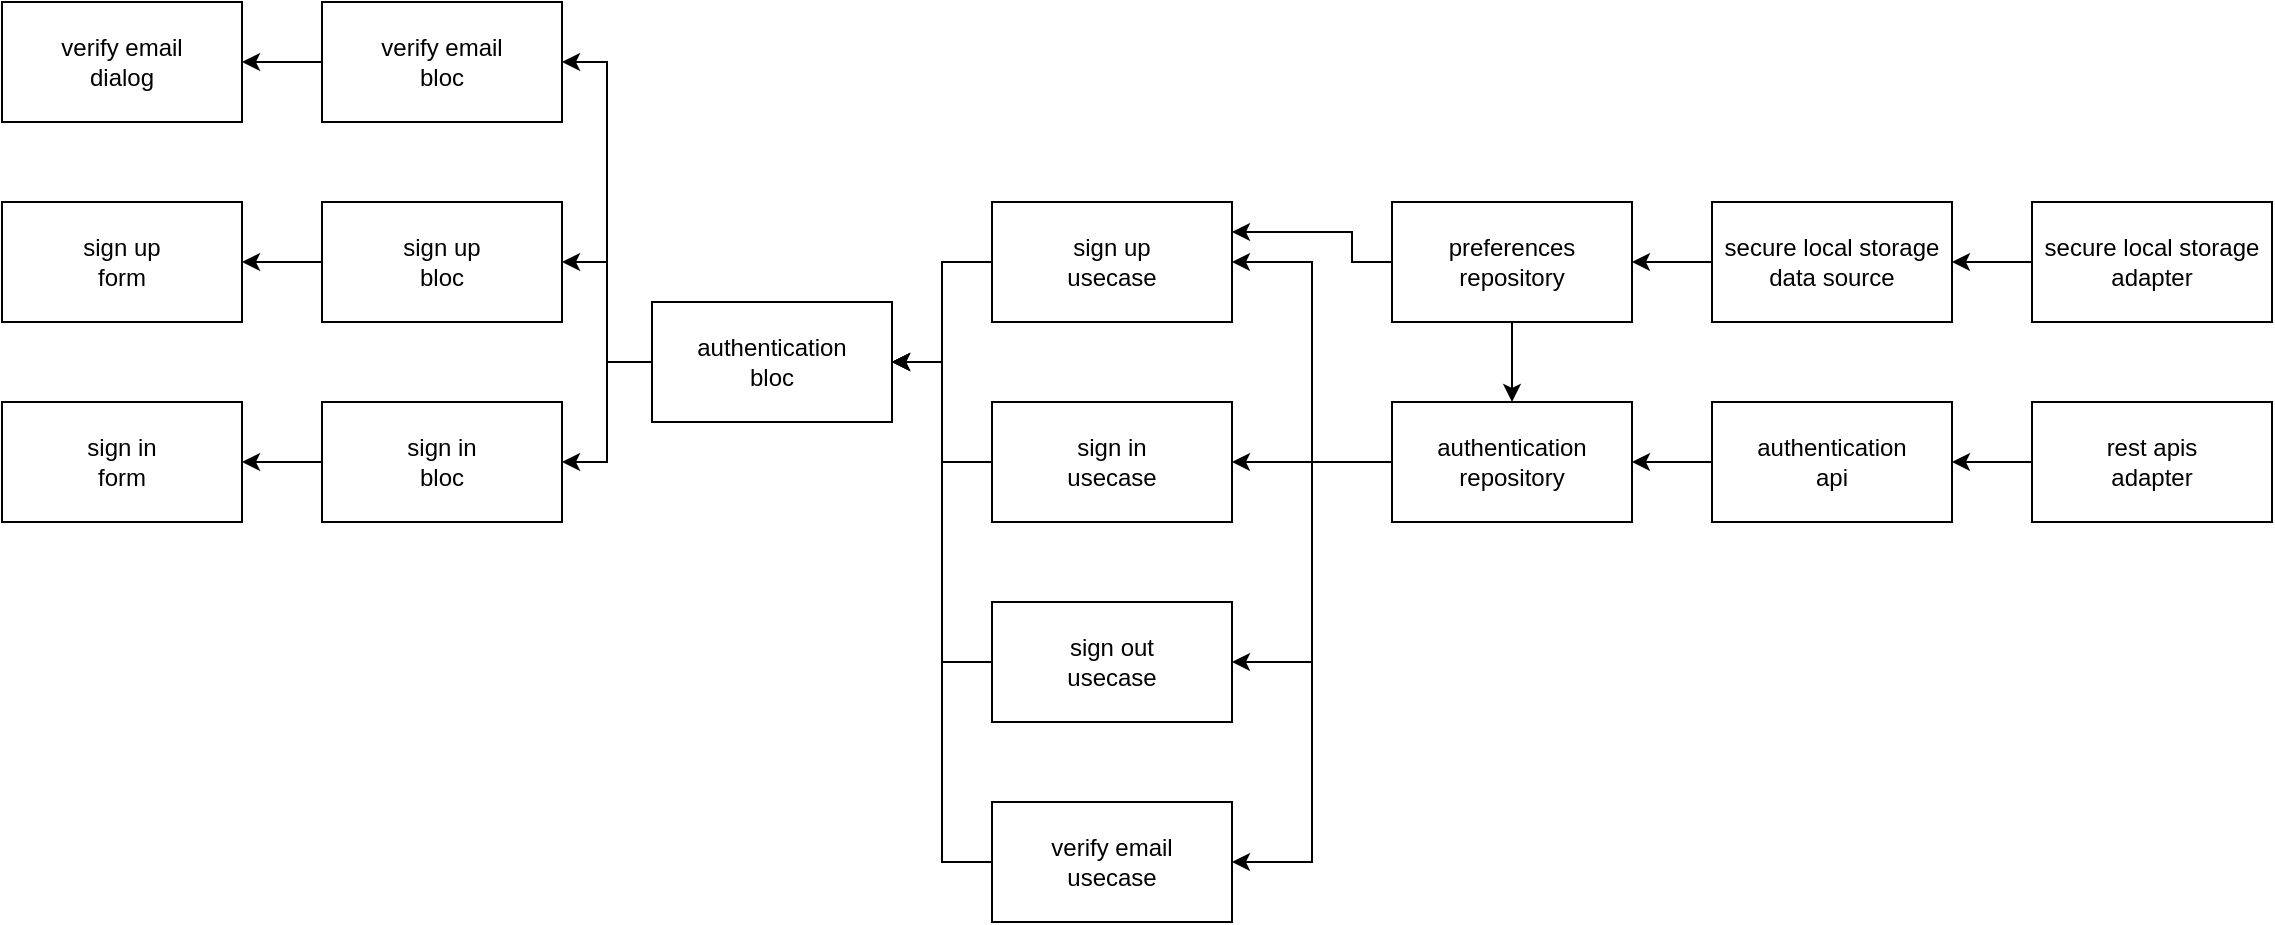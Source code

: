 <mxfile version="21.7.5" type="device">
  <diagram id="C5RBs43oDa-KdzZeNtuy" name="Page-1">
    <mxGraphModel dx="1440" dy="745" grid="1" gridSize="10" guides="1" tooltips="1" connect="1" arrows="1" fold="1" page="1" pageScale="1" pageWidth="827" pageHeight="1169" math="0" shadow="0">
      <root>
        <mxCell id="WIyWlLk6GJQsqaUBKTNV-0" />
        <mxCell id="WIyWlLk6GJQsqaUBKTNV-1" parent="WIyWlLk6GJQsqaUBKTNV-0" />
        <mxCell id="B6GIbhbzl3PPemcUzZ-9-11" style="edgeStyle=orthogonalEdgeStyle;rounded=0;orthogonalLoop=1;jettySize=auto;html=1;exitX=0;exitY=0.5;exitDx=0;exitDy=0;entryX=1;entryY=0.5;entryDx=0;entryDy=0;" edge="1" parent="WIyWlLk6GJQsqaUBKTNV-1" source="A_vdL3cd-Nvzea3cIEgS-0" target="A_vdL3cd-Nvzea3cIEgS-22">
          <mxGeometry relative="1" as="geometry" />
        </mxCell>
        <mxCell id="A_vdL3cd-Nvzea3cIEgS-0" value="sign in &lt;br&gt;usecase" style="whiteSpace=wrap;html=1;" parent="WIyWlLk6GJQsqaUBKTNV-1" vertex="1">
          <mxGeometry x="910" y="440" width="120" height="60" as="geometry" />
        </mxCell>
        <mxCell id="A_vdL3cd-Nvzea3cIEgS-12" style="edgeStyle=orthogonalEdgeStyle;rounded=0;orthogonalLoop=1;jettySize=auto;html=1;exitX=0.5;exitY=1;exitDx=0;exitDy=0;" parent="WIyWlLk6GJQsqaUBKTNV-1" source="A_vdL3cd-Nvzea3cIEgS-1" target="A_vdL3cd-Nvzea3cIEgS-2" edge="1">
          <mxGeometry relative="1" as="geometry" />
        </mxCell>
        <mxCell id="B6GIbhbzl3PPemcUzZ-9-2" style="edgeStyle=orthogonalEdgeStyle;rounded=0;orthogonalLoop=1;jettySize=auto;html=1;exitX=0;exitY=0.5;exitDx=0;exitDy=0;entryX=1;entryY=0.25;entryDx=0;entryDy=0;" edge="1" parent="WIyWlLk6GJQsqaUBKTNV-1" source="A_vdL3cd-Nvzea3cIEgS-1" target="A_vdL3cd-Nvzea3cIEgS-17">
          <mxGeometry relative="1" as="geometry">
            <Array as="points">
              <mxPoint x="1090" y="370" />
              <mxPoint x="1090" y="355" />
            </Array>
          </mxGeometry>
        </mxCell>
        <mxCell id="A_vdL3cd-Nvzea3cIEgS-1" value="preferences&lt;br&gt;repository" style="whiteSpace=wrap;html=1;" parent="WIyWlLk6GJQsqaUBKTNV-1" vertex="1">
          <mxGeometry x="1110" y="340" width="120" height="60" as="geometry" />
        </mxCell>
        <mxCell id="A_vdL3cd-Nvzea3cIEgS-9" style="edgeStyle=orthogonalEdgeStyle;rounded=0;orthogonalLoop=1;jettySize=auto;html=1;exitX=0;exitY=0.5;exitDx=0;exitDy=0;entryX=1;entryY=0.5;entryDx=0;entryDy=0;" parent="WIyWlLk6GJQsqaUBKTNV-1" source="A_vdL3cd-Nvzea3cIEgS-2" target="A_vdL3cd-Nvzea3cIEgS-0" edge="1">
          <mxGeometry relative="1" as="geometry" />
        </mxCell>
        <mxCell id="A_vdL3cd-Nvzea3cIEgS-18" style="edgeStyle=orthogonalEdgeStyle;rounded=0;orthogonalLoop=1;jettySize=auto;html=1;exitX=0;exitY=0.25;exitDx=0;exitDy=0;entryX=1;entryY=0.5;entryDx=0;entryDy=0;" parent="WIyWlLk6GJQsqaUBKTNV-1" source="A_vdL3cd-Nvzea3cIEgS-2" target="A_vdL3cd-Nvzea3cIEgS-17" edge="1">
          <mxGeometry relative="1" as="geometry">
            <Array as="points">
              <mxPoint x="1110" y="470" />
              <mxPoint x="1070" y="470" />
              <mxPoint x="1070" y="370" />
            </Array>
          </mxGeometry>
        </mxCell>
        <mxCell id="A_vdL3cd-Nvzea3cIEgS-32" style="edgeStyle=orthogonalEdgeStyle;rounded=0;orthogonalLoop=1;jettySize=auto;html=1;exitX=0;exitY=0.75;exitDx=0;exitDy=0;entryX=1;entryY=0.5;entryDx=0;entryDy=0;" parent="WIyWlLk6GJQsqaUBKTNV-1" source="A_vdL3cd-Nvzea3cIEgS-2" target="A_vdL3cd-Nvzea3cIEgS-30" edge="1">
          <mxGeometry relative="1" as="geometry">
            <Array as="points">
              <mxPoint x="1110" y="470" />
              <mxPoint x="1070" y="470" />
              <mxPoint x="1070" y="570" />
            </Array>
          </mxGeometry>
        </mxCell>
        <mxCell id="B6GIbhbzl3PPemcUzZ-9-1" style="edgeStyle=orthogonalEdgeStyle;rounded=0;orthogonalLoop=1;jettySize=auto;html=1;exitX=0;exitY=1;exitDx=0;exitDy=0;entryX=1;entryY=0.5;entryDx=0;entryDy=0;" edge="1" parent="WIyWlLk6GJQsqaUBKTNV-1" source="A_vdL3cd-Nvzea3cIEgS-2" target="B6GIbhbzl3PPemcUzZ-9-0">
          <mxGeometry relative="1" as="geometry">
            <Array as="points">
              <mxPoint x="1110" y="470" />
              <mxPoint x="1070" y="470" />
              <mxPoint x="1070" y="670" />
            </Array>
          </mxGeometry>
        </mxCell>
        <mxCell id="A_vdL3cd-Nvzea3cIEgS-2" value="authentication repository" style="whiteSpace=wrap;html=1;" parent="WIyWlLk6GJQsqaUBKTNV-1" vertex="1">
          <mxGeometry x="1110" y="440" width="120" height="60" as="geometry" />
        </mxCell>
        <mxCell id="B6GIbhbzl3PPemcUzZ-9-13" style="edgeStyle=orthogonalEdgeStyle;rounded=0;orthogonalLoop=1;jettySize=auto;html=1;exitX=0;exitY=0.5;exitDx=0;exitDy=0;" edge="1" parent="WIyWlLk6GJQsqaUBKTNV-1" source="A_vdL3cd-Nvzea3cIEgS-3" target="A_vdL3cd-Nvzea3cIEgS-1">
          <mxGeometry relative="1" as="geometry" />
        </mxCell>
        <mxCell id="A_vdL3cd-Nvzea3cIEgS-3" value="secure local storage&lt;br&gt;data source" style="whiteSpace=wrap;html=1;" parent="WIyWlLk6GJQsqaUBKTNV-1" vertex="1">
          <mxGeometry x="1270" y="340" width="120" height="60" as="geometry" />
        </mxCell>
        <mxCell id="A_vdL3cd-Nvzea3cIEgS-8" style="edgeStyle=orthogonalEdgeStyle;rounded=0;orthogonalLoop=1;jettySize=auto;html=1;exitX=0;exitY=0.5;exitDx=0;exitDy=0;" parent="WIyWlLk6GJQsqaUBKTNV-1" source="A_vdL3cd-Nvzea3cIEgS-5" target="A_vdL3cd-Nvzea3cIEgS-2" edge="1">
          <mxGeometry relative="1" as="geometry" />
        </mxCell>
        <mxCell id="A_vdL3cd-Nvzea3cIEgS-5" value="authentication&lt;br&gt;api" style="whiteSpace=wrap;html=1;" parent="WIyWlLk6GJQsqaUBKTNV-1" vertex="1">
          <mxGeometry x="1270" y="440" width="120" height="60" as="geometry" />
        </mxCell>
        <mxCell id="A_vdL3cd-Nvzea3cIEgS-16" style="edgeStyle=orthogonalEdgeStyle;rounded=0;orthogonalLoop=1;jettySize=auto;html=1;exitX=0;exitY=0.5;exitDx=0;exitDy=0;entryX=1;entryY=0.5;entryDx=0;entryDy=0;" parent="WIyWlLk6GJQsqaUBKTNV-1" source="A_vdL3cd-Nvzea3cIEgS-13" target="A_vdL3cd-Nvzea3cIEgS-15" edge="1">
          <mxGeometry relative="1" as="geometry" />
        </mxCell>
        <mxCell id="A_vdL3cd-Nvzea3cIEgS-13" value="sign in&lt;br&gt;bloc" style="whiteSpace=wrap;html=1;" parent="WIyWlLk6GJQsqaUBKTNV-1" vertex="1">
          <mxGeometry x="575" y="440" width="120" height="60" as="geometry" />
        </mxCell>
        <mxCell id="A_vdL3cd-Nvzea3cIEgS-15" value="sign in&lt;br&gt;form" style="whiteSpace=wrap;html=1;" parent="WIyWlLk6GJQsqaUBKTNV-1" vertex="1">
          <mxGeometry x="415" y="440" width="120" height="60" as="geometry" />
        </mxCell>
        <mxCell id="B6GIbhbzl3PPemcUzZ-9-12" style="edgeStyle=orthogonalEdgeStyle;rounded=0;orthogonalLoop=1;jettySize=auto;html=1;exitX=0;exitY=0.5;exitDx=0;exitDy=0;entryX=1;entryY=0.5;entryDx=0;entryDy=0;" edge="1" parent="WIyWlLk6GJQsqaUBKTNV-1" source="A_vdL3cd-Nvzea3cIEgS-17" target="A_vdL3cd-Nvzea3cIEgS-22">
          <mxGeometry relative="1" as="geometry" />
        </mxCell>
        <mxCell id="A_vdL3cd-Nvzea3cIEgS-17" value="sign up&lt;br&gt;usecase" style="whiteSpace=wrap;html=1;" parent="WIyWlLk6GJQsqaUBKTNV-1" vertex="1">
          <mxGeometry x="910" y="340" width="120" height="60" as="geometry" />
        </mxCell>
        <mxCell id="A_vdL3cd-Nvzea3cIEgS-26" style="edgeStyle=orthogonalEdgeStyle;rounded=0;orthogonalLoop=1;jettySize=auto;html=1;exitX=0;exitY=0.5;exitDx=0;exitDy=0;" parent="WIyWlLk6GJQsqaUBKTNV-1" source="A_vdL3cd-Nvzea3cIEgS-19" target="A_vdL3cd-Nvzea3cIEgS-21" edge="1">
          <mxGeometry relative="1" as="geometry" />
        </mxCell>
        <mxCell id="A_vdL3cd-Nvzea3cIEgS-19" value="sign up&lt;br&gt;bloc" style="whiteSpace=wrap;html=1;" parent="WIyWlLk6GJQsqaUBKTNV-1" vertex="1">
          <mxGeometry x="575" y="340" width="120" height="60" as="geometry" />
        </mxCell>
        <mxCell id="A_vdL3cd-Nvzea3cIEgS-21" value="sign up&lt;br&gt;form" style="whiteSpace=wrap;html=1;" parent="WIyWlLk6GJQsqaUBKTNV-1" vertex="1">
          <mxGeometry x="415" y="340" width="120" height="60" as="geometry" />
        </mxCell>
        <mxCell id="A_vdL3cd-Nvzea3cIEgS-23" value="" style="edgeStyle=orthogonalEdgeStyle;rounded=0;orthogonalLoop=1;jettySize=auto;html=1;" parent="WIyWlLk6GJQsqaUBKTNV-1" source="A_vdL3cd-Nvzea3cIEgS-22" target="A_vdL3cd-Nvzea3cIEgS-19" edge="1">
          <mxGeometry relative="1" as="geometry" />
        </mxCell>
        <mxCell id="A_vdL3cd-Nvzea3cIEgS-25" style="edgeStyle=orthogonalEdgeStyle;rounded=0;orthogonalLoop=1;jettySize=auto;html=1;exitX=0;exitY=0.5;exitDx=0;exitDy=0;entryX=1;entryY=0.5;entryDx=0;entryDy=0;" parent="WIyWlLk6GJQsqaUBKTNV-1" source="A_vdL3cd-Nvzea3cIEgS-22" target="A_vdL3cd-Nvzea3cIEgS-13" edge="1">
          <mxGeometry relative="1" as="geometry" />
        </mxCell>
        <mxCell id="B6GIbhbzl3PPemcUzZ-9-21" style="edgeStyle=orthogonalEdgeStyle;rounded=0;orthogonalLoop=1;jettySize=auto;html=1;exitX=0;exitY=0.5;exitDx=0;exitDy=0;entryX=1;entryY=0.5;entryDx=0;entryDy=0;" edge="1" parent="WIyWlLk6GJQsqaUBKTNV-1" source="A_vdL3cd-Nvzea3cIEgS-22" target="B6GIbhbzl3PPemcUzZ-9-18">
          <mxGeometry relative="1" as="geometry" />
        </mxCell>
        <mxCell id="A_vdL3cd-Nvzea3cIEgS-22" value="authentication&lt;br&gt;bloc" style="whiteSpace=wrap;html=1;" parent="WIyWlLk6GJQsqaUBKTNV-1" vertex="1">
          <mxGeometry x="740" y="390" width="120" height="60" as="geometry" />
        </mxCell>
        <mxCell id="B6GIbhbzl3PPemcUzZ-9-9" style="edgeStyle=orthogonalEdgeStyle;rounded=0;orthogonalLoop=1;jettySize=auto;html=1;exitX=0;exitY=0.5;exitDx=0;exitDy=0;entryX=1;entryY=0.5;entryDx=0;entryDy=0;" edge="1" parent="WIyWlLk6GJQsqaUBKTNV-1" source="A_vdL3cd-Nvzea3cIEgS-30" target="A_vdL3cd-Nvzea3cIEgS-22">
          <mxGeometry relative="1" as="geometry" />
        </mxCell>
        <mxCell id="A_vdL3cd-Nvzea3cIEgS-30" value="sign out&lt;br&gt;usecase" style="whiteSpace=wrap;html=1;" parent="WIyWlLk6GJQsqaUBKTNV-1" vertex="1">
          <mxGeometry x="910" y="540" width="120" height="60" as="geometry" />
        </mxCell>
        <mxCell id="B6GIbhbzl3PPemcUzZ-9-10" style="edgeStyle=orthogonalEdgeStyle;rounded=0;orthogonalLoop=1;jettySize=auto;html=1;exitX=0;exitY=0.5;exitDx=0;exitDy=0;entryX=1;entryY=0.5;entryDx=0;entryDy=0;" edge="1" parent="WIyWlLk6GJQsqaUBKTNV-1" source="B6GIbhbzl3PPemcUzZ-9-0" target="A_vdL3cd-Nvzea3cIEgS-22">
          <mxGeometry relative="1" as="geometry" />
        </mxCell>
        <mxCell id="B6GIbhbzl3PPemcUzZ-9-0" value="verify email&lt;br&gt;usecase" style="whiteSpace=wrap;html=1;" vertex="1" parent="WIyWlLk6GJQsqaUBKTNV-1">
          <mxGeometry x="910" y="640" width="120" height="60" as="geometry" />
        </mxCell>
        <mxCell id="B6GIbhbzl3PPemcUzZ-9-17" style="edgeStyle=orthogonalEdgeStyle;rounded=0;orthogonalLoop=1;jettySize=auto;html=1;exitX=0;exitY=0.5;exitDx=0;exitDy=0;" edge="1" parent="WIyWlLk6GJQsqaUBKTNV-1" source="B6GIbhbzl3PPemcUzZ-9-14" target="A_vdL3cd-Nvzea3cIEgS-3">
          <mxGeometry relative="1" as="geometry" />
        </mxCell>
        <mxCell id="B6GIbhbzl3PPemcUzZ-9-14" value="secure local storage&lt;br&gt;adapter" style="whiteSpace=wrap;html=1;" vertex="1" parent="WIyWlLk6GJQsqaUBKTNV-1">
          <mxGeometry x="1430" y="340" width="120" height="60" as="geometry" />
        </mxCell>
        <mxCell id="B6GIbhbzl3PPemcUzZ-9-16" style="edgeStyle=orthogonalEdgeStyle;rounded=0;orthogonalLoop=1;jettySize=auto;html=1;exitX=0;exitY=0.5;exitDx=0;exitDy=0;" edge="1" parent="WIyWlLk6GJQsqaUBKTNV-1" source="B6GIbhbzl3PPemcUzZ-9-15" target="A_vdL3cd-Nvzea3cIEgS-5">
          <mxGeometry relative="1" as="geometry" />
        </mxCell>
        <mxCell id="B6GIbhbzl3PPemcUzZ-9-15" value="rest apis&lt;br&gt;adapter" style="whiteSpace=wrap;html=1;" vertex="1" parent="WIyWlLk6GJQsqaUBKTNV-1">
          <mxGeometry x="1430" y="440" width="120" height="60" as="geometry" />
        </mxCell>
        <mxCell id="B6GIbhbzl3PPemcUzZ-9-20" style="edgeStyle=orthogonalEdgeStyle;rounded=0;orthogonalLoop=1;jettySize=auto;html=1;exitX=0;exitY=0.5;exitDx=0;exitDy=0;" edge="1" parent="WIyWlLk6GJQsqaUBKTNV-1" source="B6GIbhbzl3PPemcUzZ-9-18" target="B6GIbhbzl3PPemcUzZ-9-19">
          <mxGeometry relative="1" as="geometry" />
        </mxCell>
        <mxCell id="B6GIbhbzl3PPemcUzZ-9-18" value="verify email&lt;br&gt;bloc" style="whiteSpace=wrap;html=1;" vertex="1" parent="WIyWlLk6GJQsqaUBKTNV-1">
          <mxGeometry x="575" y="240" width="120" height="60" as="geometry" />
        </mxCell>
        <mxCell id="B6GIbhbzl3PPemcUzZ-9-19" value="verify email&lt;br&gt;dialog" style="whiteSpace=wrap;html=1;" vertex="1" parent="WIyWlLk6GJQsqaUBKTNV-1">
          <mxGeometry x="415" y="240" width="120" height="60" as="geometry" />
        </mxCell>
      </root>
    </mxGraphModel>
  </diagram>
</mxfile>
